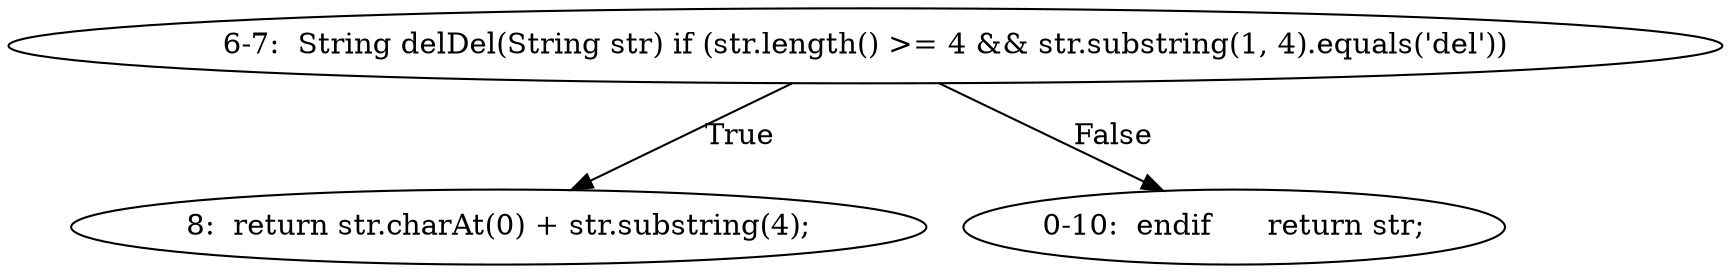 digraph result_test { 
// graph-vertices
  a1  [label="6-7:  String delDel(String str)	if (str.length() >= 4 && str.substring(1, 4).equals('del'))"]; 
  2  [label="8:  return str.charAt(0) + str.substring(4);"]; 
  a2  [label="0-10:  endif	return str;"]; 
// graph-edges
  a1 -> 2  [label="True"]; 
  a1 -> a2  [label="False"]; 
}
